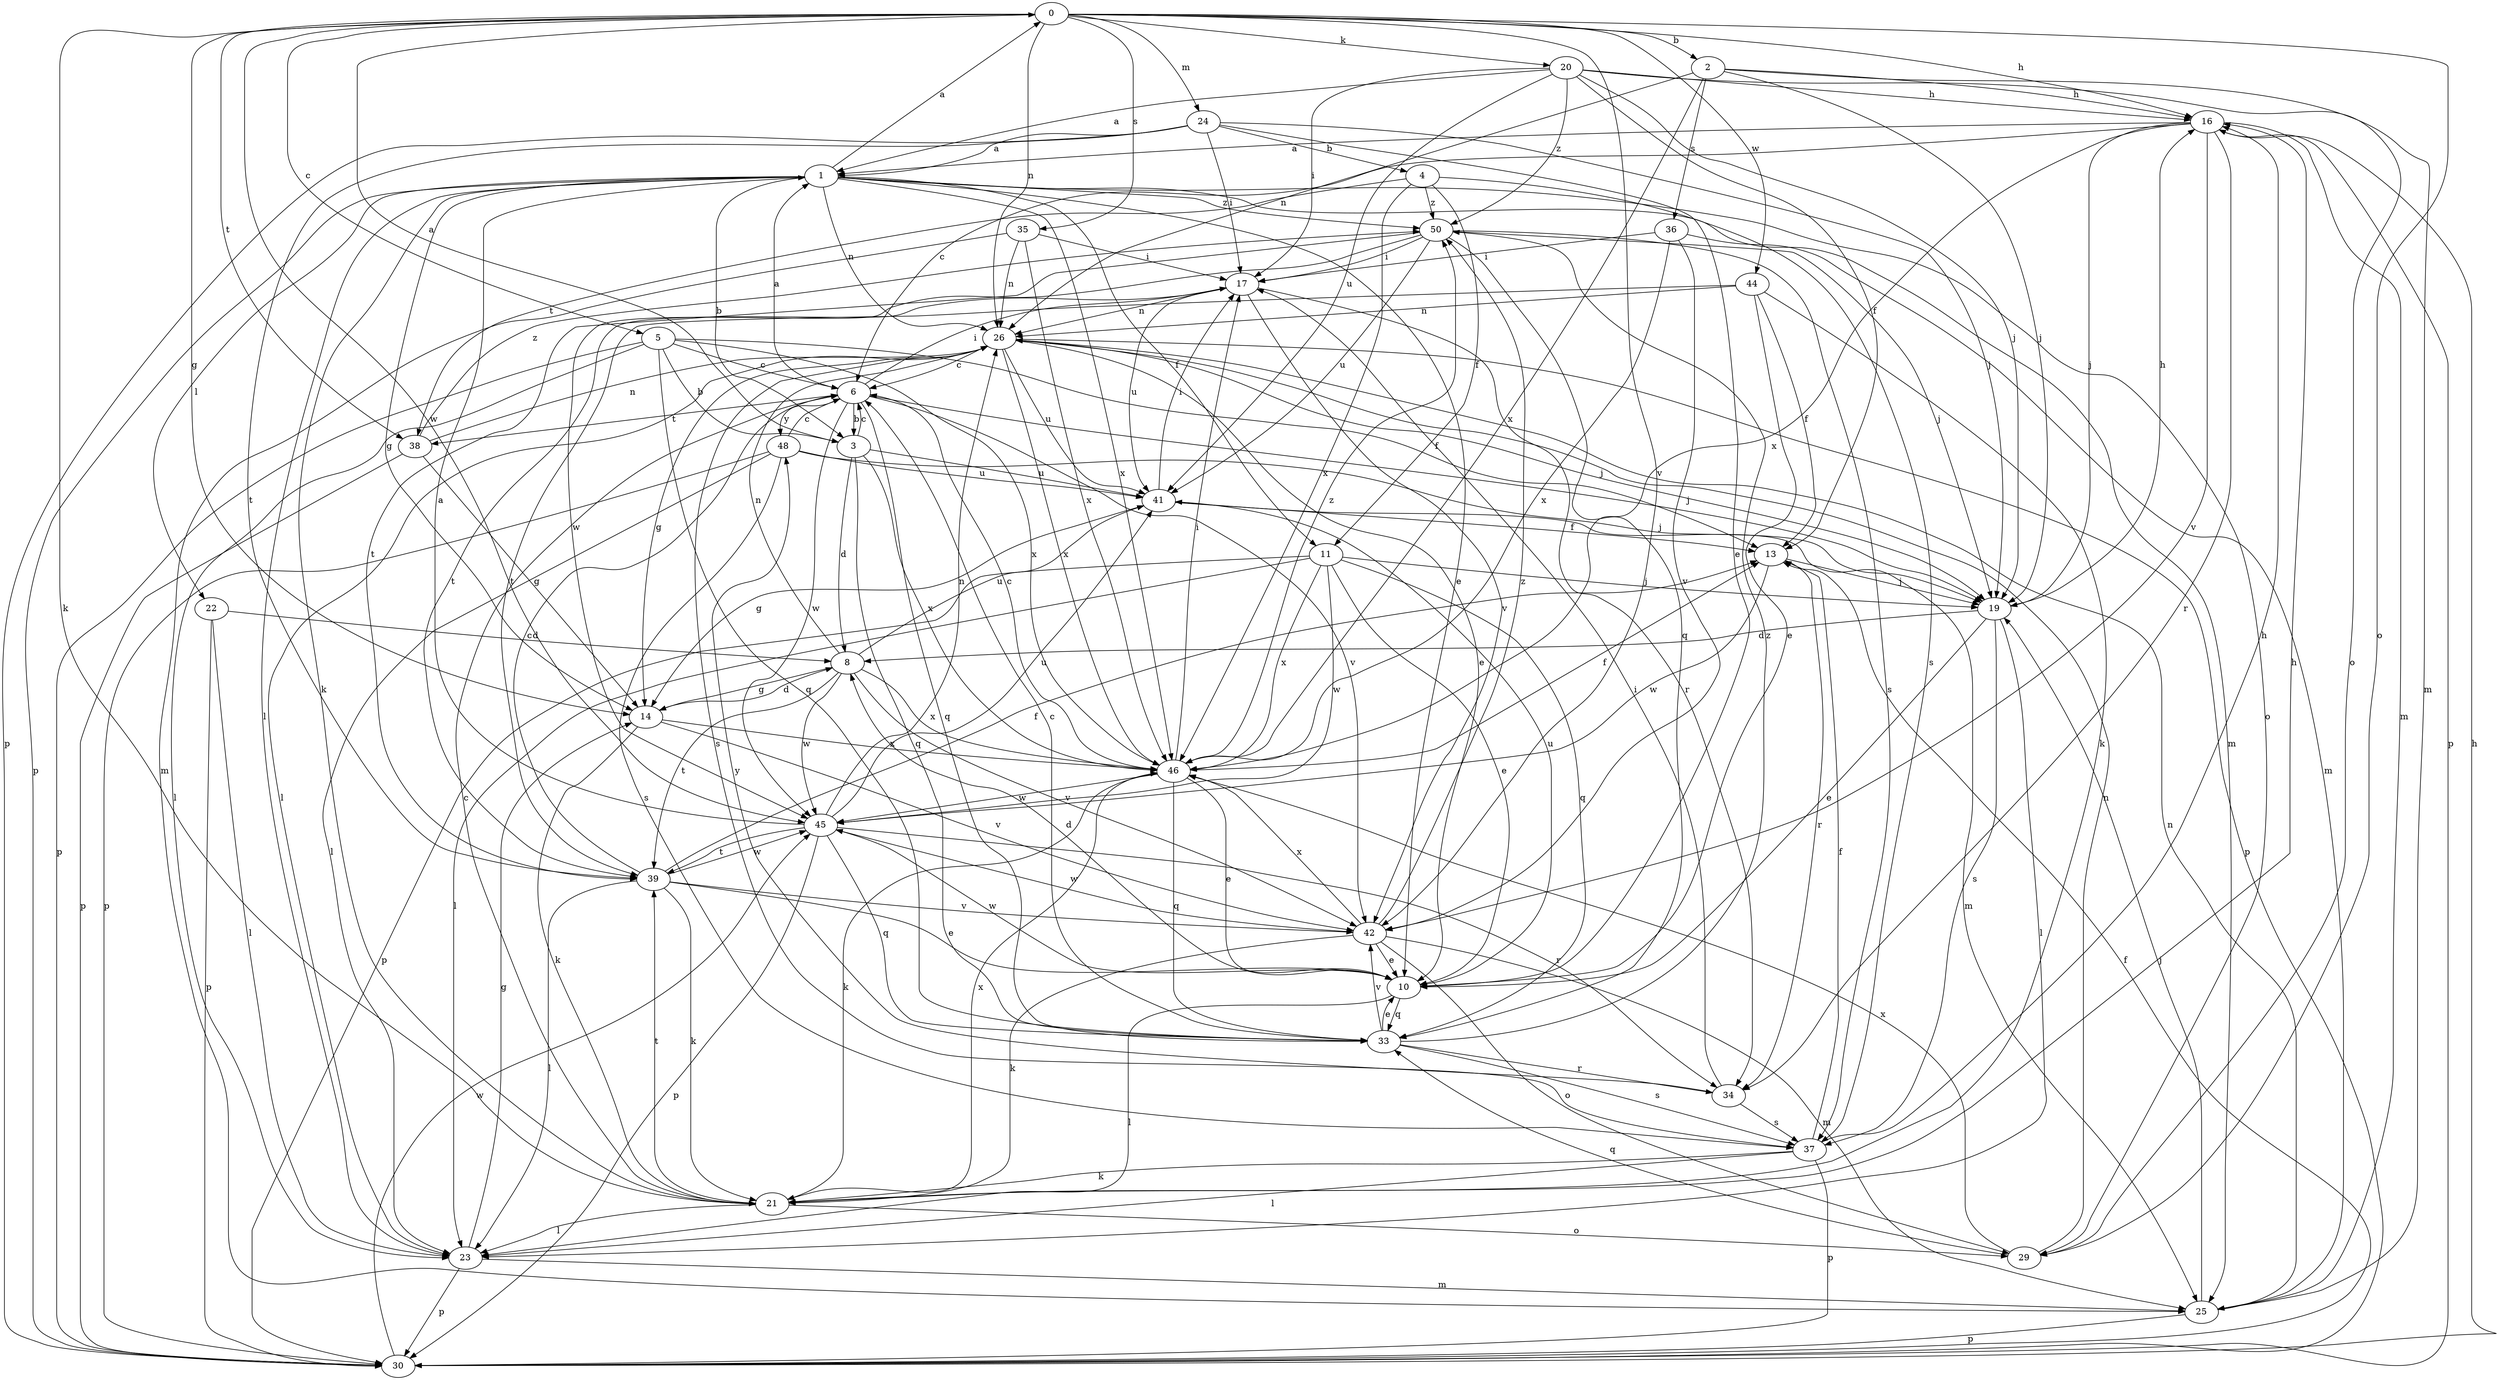 strict digraph  {
0;
1;
2;
3;
4;
5;
6;
8;
10;
11;
13;
14;
16;
17;
19;
20;
21;
22;
23;
24;
25;
26;
29;
30;
33;
34;
35;
36;
37;
38;
39;
41;
42;
44;
45;
46;
48;
50;
0 -> 2  [label=b];
0 -> 5  [label=c];
0 -> 14  [label=g];
0 -> 16  [label=h];
0 -> 20  [label=k];
0 -> 21  [label=k];
0 -> 24  [label=m];
0 -> 26  [label=n];
0 -> 29  [label=o];
0 -> 35  [label=s];
0 -> 38  [label=t];
0 -> 42  [label=v];
0 -> 44  [label=w];
0 -> 45  [label=w];
1 -> 0  [label=a];
1 -> 3  [label=b];
1 -> 10  [label=e];
1 -> 11  [label=f];
1 -> 14  [label=g];
1 -> 21  [label=k];
1 -> 22  [label=l];
1 -> 23  [label=l];
1 -> 25  [label=m];
1 -> 26  [label=n];
1 -> 29  [label=o];
1 -> 30  [label=p];
1 -> 46  [label=x];
1 -> 50  [label=z];
2 -> 16  [label=h];
2 -> 19  [label=j];
2 -> 25  [label=m];
2 -> 26  [label=n];
2 -> 36  [label=s];
2 -> 46  [label=x];
3 -> 0  [label=a];
3 -> 6  [label=c];
3 -> 8  [label=d];
3 -> 33  [label=q];
3 -> 41  [label=u];
3 -> 46  [label=x];
4 -> 11  [label=f];
4 -> 37  [label=s];
4 -> 38  [label=t];
4 -> 46  [label=x];
4 -> 50  [label=z];
5 -> 3  [label=b];
5 -> 6  [label=c];
5 -> 13  [label=f];
5 -> 23  [label=l];
5 -> 30  [label=p];
5 -> 33  [label=q];
5 -> 46  [label=x];
6 -> 1  [label=a];
6 -> 3  [label=b];
6 -> 17  [label=i];
6 -> 19  [label=j];
6 -> 33  [label=q];
6 -> 38  [label=t];
6 -> 42  [label=v];
6 -> 45  [label=w];
6 -> 48  [label=y];
8 -> 14  [label=g];
8 -> 26  [label=n];
8 -> 39  [label=t];
8 -> 41  [label=u];
8 -> 42  [label=v];
8 -> 45  [label=w];
8 -> 46  [label=x];
10 -> 8  [label=d];
10 -> 23  [label=l];
10 -> 33  [label=q];
10 -> 41  [label=u];
10 -> 45  [label=w];
11 -> 10  [label=e];
11 -> 19  [label=j];
11 -> 23  [label=l];
11 -> 30  [label=p];
11 -> 33  [label=q];
11 -> 45  [label=w];
11 -> 46  [label=x];
13 -> 19  [label=j];
13 -> 34  [label=r];
13 -> 45  [label=w];
14 -> 8  [label=d];
14 -> 21  [label=k];
14 -> 42  [label=v];
14 -> 46  [label=x];
16 -> 1  [label=a];
16 -> 6  [label=c];
16 -> 19  [label=j];
16 -> 25  [label=m];
16 -> 30  [label=p];
16 -> 34  [label=r];
16 -> 42  [label=v];
16 -> 46  [label=x];
17 -> 26  [label=n];
17 -> 34  [label=r];
17 -> 39  [label=t];
17 -> 41  [label=u];
17 -> 42  [label=v];
19 -> 8  [label=d];
19 -> 10  [label=e];
19 -> 16  [label=h];
19 -> 23  [label=l];
19 -> 37  [label=s];
20 -> 1  [label=a];
20 -> 13  [label=f];
20 -> 16  [label=h];
20 -> 17  [label=i];
20 -> 19  [label=j];
20 -> 29  [label=o];
20 -> 41  [label=u];
20 -> 50  [label=z];
21 -> 6  [label=c];
21 -> 16  [label=h];
21 -> 23  [label=l];
21 -> 29  [label=o];
21 -> 39  [label=t];
21 -> 46  [label=x];
22 -> 8  [label=d];
22 -> 23  [label=l];
22 -> 30  [label=p];
23 -> 14  [label=g];
23 -> 25  [label=m];
23 -> 30  [label=p];
24 -> 1  [label=a];
24 -> 4  [label=b];
24 -> 10  [label=e];
24 -> 17  [label=i];
24 -> 19  [label=j];
24 -> 30  [label=p];
24 -> 39  [label=t];
25 -> 19  [label=j];
25 -> 26  [label=n];
25 -> 30  [label=p];
26 -> 6  [label=c];
26 -> 10  [label=e];
26 -> 14  [label=g];
26 -> 19  [label=j];
26 -> 23  [label=l];
26 -> 30  [label=p];
26 -> 37  [label=s];
26 -> 41  [label=u];
26 -> 46  [label=x];
29 -> 26  [label=n];
29 -> 33  [label=q];
29 -> 46  [label=x];
30 -> 13  [label=f];
30 -> 16  [label=h];
30 -> 45  [label=w];
33 -> 6  [label=c];
33 -> 10  [label=e];
33 -> 34  [label=r];
33 -> 37  [label=s];
33 -> 42  [label=v];
33 -> 50  [label=z];
34 -> 17  [label=i];
34 -> 37  [label=s];
34 -> 48  [label=y];
35 -> 17  [label=i];
35 -> 25  [label=m];
35 -> 26  [label=n];
35 -> 46  [label=x];
36 -> 17  [label=i];
36 -> 25  [label=m];
36 -> 42  [label=v];
36 -> 46  [label=x];
37 -> 13  [label=f];
37 -> 16  [label=h];
37 -> 21  [label=k];
37 -> 23  [label=l];
37 -> 30  [label=p];
38 -> 14  [label=g];
38 -> 26  [label=n];
38 -> 30  [label=p];
38 -> 50  [label=z];
39 -> 6  [label=c];
39 -> 10  [label=e];
39 -> 13  [label=f];
39 -> 21  [label=k];
39 -> 23  [label=l];
39 -> 42  [label=v];
39 -> 45  [label=w];
41 -> 13  [label=f];
41 -> 14  [label=g];
41 -> 17  [label=i];
41 -> 25  [label=m];
42 -> 10  [label=e];
42 -> 21  [label=k];
42 -> 25  [label=m];
42 -> 29  [label=o];
42 -> 45  [label=w];
42 -> 46  [label=x];
42 -> 50  [label=z];
44 -> 10  [label=e];
44 -> 13  [label=f];
44 -> 21  [label=k];
44 -> 26  [label=n];
44 -> 39  [label=t];
45 -> 1  [label=a];
45 -> 26  [label=n];
45 -> 30  [label=p];
45 -> 33  [label=q];
45 -> 34  [label=r];
45 -> 39  [label=t];
45 -> 41  [label=u];
46 -> 6  [label=c];
46 -> 10  [label=e];
46 -> 13  [label=f];
46 -> 17  [label=i];
46 -> 21  [label=k];
46 -> 33  [label=q];
46 -> 45  [label=w];
46 -> 50  [label=z];
48 -> 6  [label=c];
48 -> 19  [label=j];
48 -> 23  [label=l];
48 -> 30  [label=p];
48 -> 37  [label=s];
48 -> 41  [label=u];
50 -> 17  [label=i];
50 -> 19  [label=j];
50 -> 33  [label=q];
50 -> 37  [label=s];
50 -> 39  [label=t];
50 -> 41  [label=u];
50 -> 45  [label=w];
}
